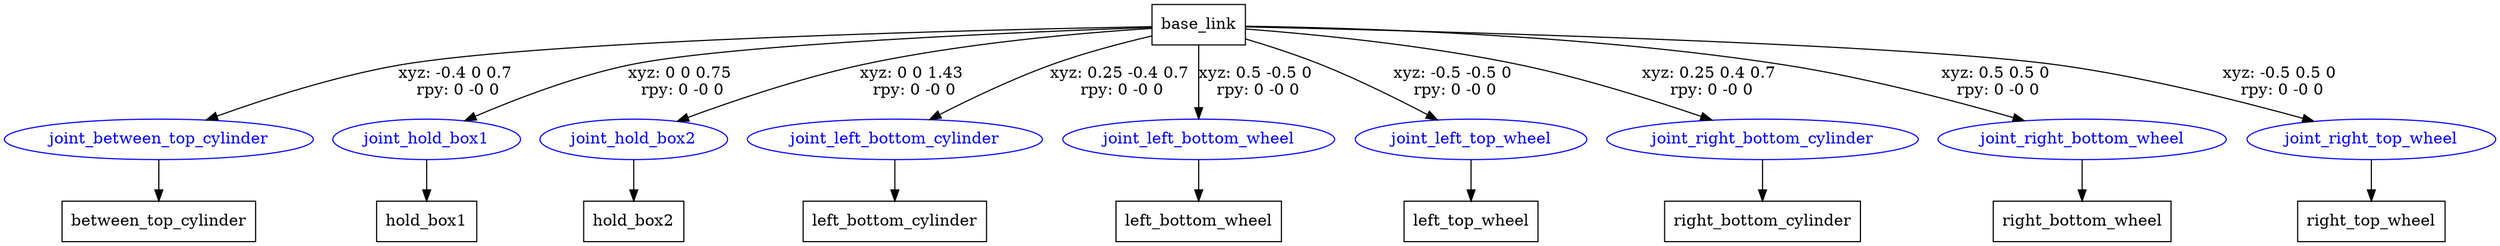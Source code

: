 digraph G {
node [shape=box];
"base_link" [label="base_link"];
"between_top_cylinder" [label="between_top_cylinder"];
"hold_box1" [label="hold_box1"];
"hold_box2" [label="hold_box2"];
"left_bottom_cylinder" [label="left_bottom_cylinder"];
"left_bottom_wheel" [label="left_bottom_wheel"];
"left_top_wheel" [label="left_top_wheel"];
"right_bottom_cylinder" [label="right_bottom_cylinder"];
"right_bottom_wheel" [label="right_bottom_wheel"];
"right_top_wheel" [label="right_top_wheel"];
node [shape=ellipse, color=blue, fontcolor=blue];
"base_link" -> "joint_between_top_cylinder" [label="xyz: -0.4 0 0.7 \nrpy: 0 -0 0"]
"joint_between_top_cylinder" -> "between_top_cylinder"
"base_link" -> "joint_hold_box1" [label="xyz: 0 0 0.75 \nrpy: 0 -0 0"]
"joint_hold_box1" -> "hold_box1"
"base_link" -> "joint_hold_box2" [label="xyz: 0 0 1.43 \nrpy: 0 -0 0"]
"joint_hold_box2" -> "hold_box2"
"base_link" -> "joint_left_bottom_cylinder" [label="xyz: 0.25 -0.4 0.7 \nrpy: 0 -0 0"]
"joint_left_bottom_cylinder" -> "left_bottom_cylinder"
"base_link" -> "joint_left_bottom_wheel" [label="xyz: 0.5 -0.5 0 \nrpy: 0 -0 0"]
"joint_left_bottom_wheel" -> "left_bottom_wheel"
"base_link" -> "joint_left_top_wheel" [label="xyz: -0.5 -0.5 0 \nrpy: 0 -0 0"]
"joint_left_top_wheel" -> "left_top_wheel"
"base_link" -> "joint_right_bottom_cylinder" [label="xyz: 0.25 0.4 0.7 \nrpy: 0 -0 0"]
"joint_right_bottom_cylinder" -> "right_bottom_cylinder"
"base_link" -> "joint_right_bottom_wheel" [label="xyz: 0.5 0.5 0 \nrpy: 0 -0 0"]
"joint_right_bottom_wheel" -> "right_bottom_wheel"
"base_link" -> "joint_right_top_wheel" [label="xyz: -0.5 0.5 0 \nrpy: 0 -0 0"]
"joint_right_top_wheel" -> "right_top_wheel"
}
